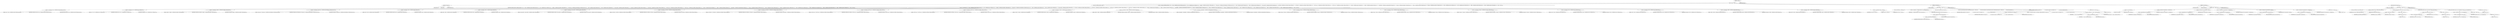 digraph "&lt;global&gt;" {  
"28969" [label = <(METHOD,&lt;global&gt;)<SUB>32</SUB>> ]
"28970" [label = <(BLOCK,&lt;empty&gt;,&lt;empty&gt;)> ]
"28971" [label = <(METHOD,NotConfigured)<SUB>32</SUB>> ]
"28972" [label = <(PARAM,TIFF *)<SUB>32</SUB>> ]
"28973" [label = <(PARAM,int)<SUB>32</SUB>> ]
"28974" [label = <(METHOD_RETURN,int)<SUB>32</SUB>> ]
"28976" [label = <(LOCAL,ANY _TIFFBuiltinCODECS: ANY)<SUB>86</SUB>> ]
"28977" [label = <(&lt;operator&gt;.assignment,_TIFFBuiltinCODECS[] = {\012    {&quot;None&quot;, COMPRESSION_NONE, TIFFInitDumpMode},\012    {&quot;LZW&quot;, COMPRESSION_LZW, TIFFInitLZW},\012    {&quot;PackBits&quot;, COMPRESSION_PACKBITS, TIFFInitPackBits},\012    {&quot;ThunderScan&quot;, COMPRESSION_THUNDERSCAN, TIFFInitThunderScan},\012    {&quot;NeXT&quot;, COMPRESSION_NEXT, TIFFInitNeXT},\012    {&quot;JPEG&quot;, COMPRESSION_JPEG, TIFFInitJPEG},\012    {&quot;Old-style JPEG&quot;, COMPRESSION_OJPEG, TIFFInitOJPEG},\012    {&quot;CCITT RLE&quot;, COMPRESSION_CCITTRLE, TIFFInitCCITTRLE},\012    {&quot;CCITT RLE/W&quot;, COMPRESSION_CCITTRLEW, TIFFInitCCITTRLEW},\012    {&quot;CCITT Group 3&quot;, COMPRESSION_CCITTFAX3, TIFFInitCCITTFax3},\012    {&quot;CCITT Group 4&quot;, COMPRESSION_CCITTFAX4, TIFFInitCCITTFax4},\012    {&quot;ISO JBIG&quot;, COMPRESSION_JBIG, TIFFInitJBIG},\012    {&quot;Deflate&quot;, COMPRESSION_DEFLATE, TIFFInitZIP},\012    {&quot;AdobeDeflate&quot;, COMPRESSION_ADOBE_DEFLATE, TIFFInitZIP},\012    {&quot;PixarLog&quot;, COMPRESSION_PIXARLOG, TIFFInitPixarLog},\012    {&quot;SGILog&quot;, COMPRESSION_SGILOG, TIFFInitSGILog},\012    {&quot;SGILog24&quot;, COMPRESSION_SGILOG24, TIFFInitSGILog},\012    {&quot;LZMA&quot;, COMPRESSION_LZMA, TIFFInitLZMA},\012    {&quot;ZSTD&quot;, COMPRESSION_ZSTD, TIFFInitZSTD},\012    {&quot;WEBP&quot;, COMPRESSION_WEBP, TIFFInitWebP},\012    {&quot;LERC&quot;, COMPRESSION_LERC, TIFFInitLERC},\012    {NULL, 0, NULL}})<SUB>86</SUB>> ]
"28978" [label = <(IDENTIFIER,_TIFFBuiltinCODECS,_TIFFBuiltinCODECS[] = {\012    {&quot;None&quot;, COMPRESSION_NONE, TIFFInitDumpMode},\012    {&quot;LZW&quot;, COMPRESSION_LZW, TIFFInitLZW},\012    {&quot;PackBits&quot;, COMPRESSION_PACKBITS, TIFFInitPackBits},\012    {&quot;ThunderScan&quot;, COMPRESSION_THUNDERSCAN, TIFFInitThunderScan},\012    {&quot;NeXT&quot;, COMPRESSION_NEXT, TIFFInitNeXT},\012    {&quot;JPEG&quot;, COMPRESSION_JPEG, TIFFInitJPEG},\012    {&quot;Old-style JPEG&quot;, COMPRESSION_OJPEG, TIFFInitOJPEG},\012    {&quot;CCITT RLE&quot;, COMPRESSION_CCITTRLE, TIFFInitCCITTRLE},\012    {&quot;CCITT RLE/W&quot;, COMPRESSION_CCITTRLEW, TIFFInitCCITTRLEW},\012    {&quot;CCITT Group 3&quot;, COMPRESSION_CCITTFAX3, TIFFInitCCITTFax3},\012    {&quot;CCITT Group 4&quot;, COMPRESSION_CCITTFAX4, TIFFInitCCITTFax4},\012    {&quot;ISO JBIG&quot;, COMPRESSION_JBIG, TIFFInitJBIG},\012    {&quot;Deflate&quot;, COMPRESSION_DEFLATE, TIFFInitZIP},\012    {&quot;AdobeDeflate&quot;, COMPRESSION_ADOBE_DEFLATE, TIFFInitZIP},\012    {&quot;PixarLog&quot;, COMPRESSION_PIXARLOG, TIFFInitPixarLog},\012    {&quot;SGILog&quot;, COMPRESSION_SGILOG, TIFFInitSGILog},\012    {&quot;SGILog24&quot;, COMPRESSION_SGILOG24, TIFFInitSGILog},\012    {&quot;LZMA&quot;, COMPRESSION_LZMA, TIFFInitLZMA},\012    {&quot;ZSTD&quot;, COMPRESSION_ZSTD, TIFFInitZSTD},\012    {&quot;WEBP&quot;, COMPRESSION_WEBP, TIFFInitWebP},\012    {&quot;LERC&quot;, COMPRESSION_LERC, TIFFInitLERC},\012    {NULL, 0, NULL}})<SUB>86</SUB>> ]
"28979" [label = <(&lt;operator&gt;.arrayInitializer,{\012    {&quot;None&quot;, COMPRESSION_NONE, TIFFInitDumpMode},\012    {&quot;LZW&quot;, COMPRESSION_LZW, TIFFInitLZW},\012    {&quot;PackBits&quot;, COMPRESSION_PACKBITS, TIFFInitPackBits},\012    {&quot;ThunderScan&quot;, COMPRESSION_THUNDERSCAN, TIFFInitThunderScan},\012    {&quot;NeXT&quot;, COMPRESSION_NEXT, TIFFInitNeXT},\012    {&quot;JPEG&quot;, COMPRESSION_JPEG, TIFFInitJPEG},\012    {&quot;Old-style JPEG&quot;, COMPRESSION_OJPEG, TIFFInitOJPEG},\012    {&quot;CCITT RLE&quot;, COMPRESSION_CCITTRLE, TIFFInitCCITTRLE},\012    {&quot;CCITT RLE/W&quot;, COMPRESSION_CCITTRLEW, TIFFInitCCITTRLEW},\012    {&quot;CCITT Group 3&quot;, COMPRESSION_CCITTFAX3, TIFFInitCCITTFax3},\012    {&quot;CCITT Group 4&quot;, COMPRESSION_CCITTFAX4, TIFFInitCCITTFax4},\012    {&quot;ISO JBIG&quot;, COMPRESSION_JBIG, TIFFInitJBIG},\012    {&quot;Deflate&quot;, COMPRESSION_DEFLATE, TIFFInitZIP},\012    {&quot;AdobeDeflate&quot;, COMPRESSION_ADOBE_DEFLATE, TIFFInitZIP},\012    {&quot;PixarLog&quot;, COMPRESSION_PIXARLOG, TIFFInitPixarLog},\012    {&quot;SGILog&quot;, COMPRESSION_SGILOG, TIFFInitSGILog},\012    {&quot;SGILog24&quot;, COMPRESSION_SGILOG24, TIFFInitSGILog},\012    {&quot;LZMA&quot;, COMPRESSION_LZMA, TIFFInitLZMA},\012    {&quot;ZSTD&quot;, COMPRESSION_ZSTD, TIFFInitZSTD},\012    {&quot;WEBP&quot;, COMPRESSION_WEBP, TIFFInitWebP},\012    {&quot;LERC&quot;, COMPRESSION_LERC, TIFFInitLERC},\012    {NULL, 0, NULL}})<SUB>86</SUB>> ]
"28980" [label = <(&lt;operator&gt;.arrayInitializer,{&quot;None&quot;, COMPRESSION_NONE, TIFFInitDumpMode})<SUB>87</SUB>> ]
"28981" [label = <(LITERAL,&quot;None&quot;,{&quot;None&quot;, COMPRESSION_NONE, TIFFInitDumpMode})<SUB>87</SUB>> ]
"28982" [label = <(IDENTIFIER,COMPRESSION_NONE,{&quot;None&quot;, COMPRESSION_NONE, TIFFInitDumpMode})<SUB>87</SUB>> ]
"28983" [label = <(IDENTIFIER,TIFFInitDumpMode,{&quot;None&quot;, COMPRESSION_NONE, TIFFInitDumpMode})<SUB>87</SUB>> ]
"28984" [label = <(&lt;operator&gt;.arrayInitializer,{&quot;LZW&quot;, COMPRESSION_LZW, TIFFInitLZW})<SUB>88</SUB>> ]
"28985" [label = <(LITERAL,&quot;LZW&quot;,{&quot;LZW&quot;, COMPRESSION_LZW, TIFFInitLZW})<SUB>88</SUB>> ]
"28986" [label = <(IDENTIFIER,COMPRESSION_LZW,{&quot;LZW&quot;, COMPRESSION_LZW, TIFFInitLZW})<SUB>88</SUB>> ]
"28987" [label = <(IDENTIFIER,NotConfigured,{&quot;LZW&quot;, COMPRESSION_LZW, TIFFInitLZW})<SUB>88</SUB>> ]
"28988" [label = <(&lt;operator&gt;.arrayInitializer,{&quot;PackBits&quot;, COMPRESSION_PACKBITS, TIFFInitPackBits})<SUB>89</SUB>> ]
"28989" [label = <(LITERAL,&quot;PackBits&quot;,{&quot;PackBits&quot;, COMPRESSION_PACKBITS, TIFFInitPackBits})<SUB>89</SUB>> ]
"28990" [label = <(IDENTIFIER,COMPRESSION_PACKBITS,{&quot;PackBits&quot;, COMPRESSION_PACKBITS, TIFFInitPackBits})<SUB>89</SUB>> ]
"28991" [label = <(IDENTIFIER,NotConfigured,{&quot;PackBits&quot;, COMPRESSION_PACKBITS, TIFFInitPackBits})<SUB>89</SUB>> ]
"28992" [label = <(&lt;operator&gt;.arrayInitializer,{&quot;ThunderScan&quot;, COMPRESSION_THUNDERSCAN, TIFFInitThunderScan})<SUB>90</SUB>> ]
"28993" [label = <(LITERAL,&quot;ThunderScan&quot;,{&quot;ThunderScan&quot;, COMPRESSION_THUNDERSCAN, TIFFInitThunderScan})<SUB>90</SUB>> ]
"28994" [label = <(IDENTIFIER,COMPRESSION_THUNDERSCAN,{&quot;ThunderScan&quot;, COMPRESSION_THUNDERSCAN, TIFFInitThunderScan})<SUB>90</SUB>> ]
"28995" [label = <(IDENTIFIER,NotConfigured,{&quot;ThunderScan&quot;, COMPRESSION_THUNDERSCAN, TIFFInitThunderScan})<SUB>90</SUB>> ]
"28996" [label = <(&lt;operator&gt;.arrayInitializer,{&quot;NeXT&quot;, COMPRESSION_NEXT, TIFFInitNeXT})<SUB>91</SUB>> ]
"28997" [label = <(LITERAL,&quot;NeXT&quot;,{&quot;NeXT&quot;, COMPRESSION_NEXT, TIFFInitNeXT})<SUB>91</SUB>> ]
"28998" [label = <(IDENTIFIER,COMPRESSION_NEXT,{&quot;NeXT&quot;, COMPRESSION_NEXT, TIFFInitNeXT})<SUB>91</SUB>> ]
"28999" [label = <(IDENTIFIER,NotConfigured,{&quot;NeXT&quot;, COMPRESSION_NEXT, TIFFInitNeXT})<SUB>91</SUB>> ]
"29000" [label = <(&lt;operator&gt;.arrayInitializer,{&quot;JPEG&quot;, COMPRESSION_JPEG, TIFFInitJPEG})<SUB>92</SUB>> ]
"29001" [label = <(LITERAL,&quot;JPEG&quot;,{&quot;JPEG&quot;, COMPRESSION_JPEG, TIFFInitJPEG})<SUB>92</SUB>> ]
"29002" [label = <(IDENTIFIER,COMPRESSION_JPEG,{&quot;JPEG&quot;, COMPRESSION_JPEG, TIFFInitJPEG})<SUB>92</SUB>> ]
"29003" [label = <(IDENTIFIER,NotConfigured,{&quot;JPEG&quot;, COMPRESSION_JPEG, TIFFInitJPEG})<SUB>92</SUB>> ]
"29004" [label = <(&lt;operator&gt;.arrayInitializer,{&quot;Old-style JPEG&quot;, COMPRESSION_OJPEG, TIFFInitOJPEG})<SUB>93</SUB>> ]
"29005" [label = <(LITERAL,&quot;Old-style JPEG&quot;,{&quot;Old-style JPEG&quot;, COMPRESSION_OJPEG, TIFFInitOJPEG})<SUB>93</SUB>> ]
"29006" [label = <(IDENTIFIER,COMPRESSION_OJPEG,{&quot;Old-style JPEG&quot;, COMPRESSION_OJPEG, TIFFInitOJPEG})<SUB>93</SUB>> ]
"29007" [label = <(IDENTIFIER,NotConfigured,{&quot;Old-style JPEG&quot;, COMPRESSION_OJPEG, TIFFInitOJPEG})<SUB>93</SUB>> ]
"29008" [label = <(&lt;operator&gt;.arrayInitializer,{&quot;CCITT RLE&quot;, COMPRESSION_CCITTRLE, TIFFInitCCITTRLE})<SUB>94</SUB>> ]
"29009" [label = <(LITERAL,&quot;CCITT RLE&quot;,{&quot;CCITT RLE&quot;, COMPRESSION_CCITTRLE, TIFFInitCCITTRLE})<SUB>94</SUB>> ]
"29010" [label = <(IDENTIFIER,COMPRESSION_CCITTRLE,{&quot;CCITT RLE&quot;, COMPRESSION_CCITTRLE, TIFFInitCCITTRLE})<SUB>94</SUB>> ]
"29011" [label = <(IDENTIFIER,NotConfigured,{&quot;CCITT RLE&quot;, COMPRESSION_CCITTRLE, TIFFInitCCITTRLE})<SUB>94</SUB>> ]
"29012" [label = <(&lt;operator&gt;.arrayInitializer,{&quot;CCITT RLE/W&quot;, COMPRESSION_CCITTRLEW, TIFFInitCCITTRLEW})<SUB>95</SUB>> ]
"29013" [label = <(LITERAL,&quot;CCITT RLE/W&quot;,{&quot;CCITT RLE/W&quot;, COMPRESSION_CCITTRLEW, TIFFInitCCITTRLEW})<SUB>95</SUB>> ]
"29014" [label = <(IDENTIFIER,COMPRESSION_CCITTRLEW,{&quot;CCITT RLE/W&quot;, COMPRESSION_CCITTRLEW, TIFFInitCCITTRLEW})<SUB>95</SUB>> ]
"29015" [label = <(IDENTIFIER,NotConfigured,{&quot;CCITT RLE/W&quot;, COMPRESSION_CCITTRLEW, TIFFInitCCITTRLEW})<SUB>95</SUB>> ]
"29016" [label = <(&lt;operator&gt;.arrayInitializer,{&quot;CCITT Group 3&quot;, COMPRESSION_CCITTFAX3, TIFFInitCCITTFax3})<SUB>96</SUB>> ]
"29017" [label = <(LITERAL,&quot;CCITT Group 3&quot;,{&quot;CCITT Group 3&quot;, COMPRESSION_CCITTFAX3, TIFFInitCCITTFax3})<SUB>96</SUB>> ]
"29018" [label = <(IDENTIFIER,COMPRESSION_CCITTFAX3,{&quot;CCITT Group 3&quot;, COMPRESSION_CCITTFAX3, TIFFInitCCITTFax3})<SUB>96</SUB>> ]
"29019" [label = <(IDENTIFIER,NotConfigured,{&quot;CCITT Group 3&quot;, COMPRESSION_CCITTFAX3, TIFFInitCCITTFax3})<SUB>96</SUB>> ]
"29020" [label = <(&lt;operator&gt;.arrayInitializer,{&quot;CCITT Group 4&quot;, COMPRESSION_CCITTFAX4, TIFFInitCCITTFax4})<SUB>97</SUB>> ]
"29021" [label = <(LITERAL,&quot;CCITT Group 4&quot;,{&quot;CCITT Group 4&quot;, COMPRESSION_CCITTFAX4, TIFFInitCCITTFax4})<SUB>97</SUB>> ]
"29022" [label = <(IDENTIFIER,COMPRESSION_CCITTFAX4,{&quot;CCITT Group 4&quot;, COMPRESSION_CCITTFAX4, TIFFInitCCITTFax4})<SUB>97</SUB>> ]
"29023" [label = <(IDENTIFIER,NotConfigured,{&quot;CCITT Group 4&quot;, COMPRESSION_CCITTFAX4, TIFFInitCCITTFax4})<SUB>97</SUB>> ]
"29024" [label = <(&lt;operator&gt;.arrayInitializer,{&quot;ISO JBIG&quot;, COMPRESSION_JBIG, TIFFInitJBIG})<SUB>98</SUB>> ]
"29025" [label = <(LITERAL,&quot;ISO JBIG&quot;,{&quot;ISO JBIG&quot;, COMPRESSION_JBIG, TIFFInitJBIG})<SUB>98</SUB>> ]
"29026" [label = <(IDENTIFIER,COMPRESSION_JBIG,{&quot;ISO JBIG&quot;, COMPRESSION_JBIG, TIFFInitJBIG})<SUB>98</SUB>> ]
"29027" [label = <(IDENTIFIER,NotConfigured,{&quot;ISO JBIG&quot;, COMPRESSION_JBIG, TIFFInitJBIG})<SUB>98</SUB>> ]
"29028" [label = <(&lt;operator&gt;.arrayInitializer,{&quot;Deflate&quot;, COMPRESSION_DEFLATE, TIFFInitZIP})<SUB>99</SUB>> ]
"29029" [label = <(LITERAL,&quot;Deflate&quot;,{&quot;Deflate&quot;, COMPRESSION_DEFLATE, TIFFInitZIP})<SUB>99</SUB>> ]
"29030" [label = <(IDENTIFIER,COMPRESSION_DEFLATE,{&quot;Deflate&quot;, COMPRESSION_DEFLATE, TIFFInitZIP})<SUB>99</SUB>> ]
"29031" [label = <(IDENTIFIER,NotConfigured,{&quot;Deflate&quot;, COMPRESSION_DEFLATE, TIFFInitZIP})<SUB>99</SUB>> ]
"29032" [label = <(&lt;operator&gt;.arrayInitializer,{&quot;AdobeDeflate&quot;, COMPRESSION_ADOBE_DEFLATE, TIFFInitZIP})<SUB>100</SUB>> ]
"29033" [label = <(LITERAL,&quot;AdobeDeflate&quot;,{&quot;AdobeDeflate&quot;, COMPRESSION_ADOBE_DEFLATE, TIFFInitZIP})<SUB>100</SUB>> ]
"29034" [label = <(IDENTIFIER,COMPRESSION_ADOBE_DEFLATE,{&quot;AdobeDeflate&quot;, COMPRESSION_ADOBE_DEFLATE, TIFFInitZIP})<SUB>100</SUB>> ]
"29035" [label = <(IDENTIFIER,NotConfigured,{&quot;AdobeDeflate&quot;, COMPRESSION_ADOBE_DEFLATE, TIFFInitZIP})<SUB>100</SUB>> ]
"29036" [label = <(&lt;operator&gt;.arrayInitializer,{&quot;PixarLog&quot;, COMPRESSION_PIXARLOG, TIFFInitPixarLog})<SUB>101</SUB>> ]
"29037" [label = <(LITERAL,&quot;PixarLog&quot;,{&quot;PixarLog&quot;, COMPRESSION_PIXARLOG, TIFFInitPixarLog})<SUB>101</SUB>> ]
"29038" [label = <(IDENTIFIER,COMPRESSION_PIXARLOG,{&quot;PixarLog&quot;, COMPRESSION_PIXARLOG, TIFFInitPixarLog})<SUB>101</SUB>> ]
"29039" [label = <(IDENTIFIER,NotConfigured,{&quot;PixarLog&quot;, COMPRESSION_PIXARLOG, TIFFInitPixarLog})<SUB>101</SUB>> ]
"29040" [label = <(&lt;operator&gt;.arrayInitializer,{&quot;SGILog&quot;, COMPRESSION_SGILOG, TIFFInitSGILog})<SUB>102</SUB>> ]
"29041" [label = <(LITERAL,&quot;SGILog&quot;,{&quot;SGILog&quot;, COMPRESSION_SGILOG, TIFFInitSGILog})<SUB>102</SUB>> ]
"29042" [label = <(IDENTIFIER,COMPRESSION_SGILOG,{&quot;SGILog&quot;, COMPRESSION_SGILOG, TIFFInitSGILog})<SUB>102</SUB>> ]
"29043" [label = <(IDENTIFIER,NotConfigured,{&quot;SGILog&quot;, COMPRESSION_SGILOG, TIFFInitSGILog})<SUB>102</SUB>> ]
"29044" [label = <(&lt;operator&gt;.arrayInitializer,{&quot;SGILog24&quot;, COMPRESSION_SGILOG24, TIFFInitSGILog})<SUB>103</SUB>> ]
"29045" [label = <(LITERAL,&quot;SGILog24&quot;,{&quot;SGILog24&quot;, COMPRESSION_SGILOG24, TIFFInitSGILog})<SUB>103</SUB>> ]
"29046" [label = <(IDENTIFIER,COMPRESSION_SGILOG24,{&quot;SGILog24&quot;, COMPRESSION_SGILOG24, TIFFInitSGILog})<SUB>103</SUB>> ]
"29047" [label = <(IDENTIFIER,NotConfigured,{&quot;SGILog24&quot;, COMPRESSION_SGILOG24, TIFFInitSGILog})<SUB>103</SUB>> ]
"29048" [label = <(&lt;operator&gt;.arrayInitializer,{&quot;LZMA&quot;, COMPRESSION_LZMA, TIFFInitLZMA})<SUB>104</SUB>> ]
"29049" [label = <(LITERAL,&quot;LZMA&quot;,{&quot;LZMA&quot;, COMPRESSION_LZMA, TIFFInitLZMA})<SUB>104</SUB>> ]
"29050" [label = <(IDENTIFIER,COMPRESSION_LZMA,{&quot;LZMA&quot;, COMPRESSION_LZMA, TIFFInitLZMA})<SUB>104</SUB>> ]
"29051" [label = <(IDENTIFIER,NotConfigured,{&quot;LZMA&quot;, COMPRESSION_LZMA, TIFFInitLZMA})<SUB>104</SUB>> ]
"29052" [label = <(&lt;operator&gt;.arrayInitializer,{&quot;ZSTD&quot;, COMPRESSION_ZSTD, TIFFInitZSTD})<SUB>105</SUB>> ]
"29053" [label = <(LITERAL,&quot;ZSTD&quot;,{&quot;ZSTD&quot;, COMPRESSION_ZSTD, TIFFInitZSTD})<SUB>105</SUB>> ]
"29054" [label = <(IDENTIFIER,COMPRESSION_ZSTD,{&quot;ZSTD&quot;, COMPRESSION_ZSTD, TIFFInitZSTD})<SUB>105</SUB>> ]
"29055" [label = <(IDENTIFIER,NotConfigured,{&quot;ZSTD&quot;, COMPRESSION_ZSTD, TIFFInitZSTD})<SUB>105</SUB>> ]
"29056" [label = <(&lt;operator&gt;.arrayInitializer,{&quot;WEBP&quot;, COMPRESSION_WEBP, TIFFInitWebP})<SUB>106</SUB>> ]
"29057" [label = <(LITERAL,&quot;WEBP&quot;,{&quot;WEBP&quot;, COMPRESSION_WEBP, TIFFInitWebP})<SUB>106</SUB>> ]
"29058" [label = <(IDENTIFIER,COMPRESSION_WEBP,{&quot;WEBP&quot;, COMPRESSION_WEBP, TIFFInitWebP})<SUB>106</SUB>> ]
"29059" [label = <(IDENTIFIER,NotConfigured,{&quot;WEBP&quot;, COMPRESSION_WEBP, TIFFInitWebP})<SUB>106</SUB>> ]
"29060" [label = <(&lt;operator&gt;.arrayInitializer,{&quot;LERC&quot;, COMPRESSION_LERC, TIFFInitLERC})<SUB>107</SUB>> ]
"29061" [label = <(LITERAL,&quot;LERC&quot;,{&quot;LERC&quot;, COMPRESSION_LERC, TIFFInitLERC})<SUB>107</SUB>> ]
"29062" [label = <(IDENTIFIER,COMPRESSION_LERC,{&quot;LERC&quot;, COMPRESSION_LERC, TIFFInitLERC})<SUB>107</SUB>> ]
"29063" [label = <(IDENTIFIER,NotConfigured,{&quot;LERC&quot;, COMPRESSION_LERC, TIFFInitLERC})<SUB>107</SUB>> ]
"29064" [label = <(&lt;operator&gt;.arrayInitializer,{NULL, 0, NULL})<SUB>108</SUB>> ]
"29065" [label = <(IDENTIFIER,NULL,{NULL, 0, NULL})<SUB>108</SUB>> ]
"29066" [label = <(LITERAL,0,{NULL, 0, NULL})<SUB>108</SUB>> ]
"29067" [label = <(IDENTIFIER,NULL,{NULL, 0, NULL})<SUB>108</SUB>> ]
"29068" [label = <(METHOD,_notConfigured)<SUB>110</SUB>> ]
"29069" [label = <(PARAM,TIFF *tif)<SUB>110</SUB>> ]
"29070" [label = <(BLOCK,&lt;empty&gt;,&lt;empty&gt;)<SUB>111</SUB>> ]
"29071" [label = <(LOCAL,const TIFFCodec* c: TIFFCodec)<SUB>112</SUB>> ]
"29072" [label = <(&lt;operator&gt;.assignment,*c = TIFFFindCODEC(tif-&gt;tif_dir.td_compression))<SUB>112</SUB>> ]
"29073" [label = <(IDENTIFIER,c,*c = TIFFFindCODEC(tif-&gt;tif_dir.td_compression))<SUB>112</SUB>> ]
"29074" [label = <(TIFFFindCODEC,TIFFFindCODEC(tif-&gt;tif_dir.td_compression))<SUB>112</SUB>> ]
"29075" [label = <(&lt;operator&gt;.fieldAccess,tif-&gt;tif_dir.td_compression)<SUB>112</SUB>> ]
"29076" [label = <(&lt;operator&gt;.indirectFieldAccess,tif-&gt;tif_dir)<SUB>112</SUB>> ]
"29077" [label = <(IDENTIFIER,tif,TIFFFindCODEC(tif-&gt;tif_dir.td_compression))<SUB>112</SUB>> ]
"29078" [label = <(FIELD_IDENTIFIER,tif_dir,tif_dir)<SUB>112</SUB>> ]
"29079" [label = <(FIELD_IDENTIFIER,td_compression,td_compression)<SUB>112</SUB>> ]
"29080" [label = <(LOCAL,char[20] compression_code: char[20])<SUB>113</SUB>> ]
"29081" [label = <(UNKNOWN,snprintf(compression_code, sizeof(compression_code), &quot;%&quot; PRIu16,\012             tif-&gt;tif_dir.td_compression);,snprintf(compression_code, sizeof(compression_code), &quot;%&quot; PRIu16,\012             tif-&gt;tif_dir.td_compression);)<SUB>115</SUB>> ]
"29082" [label = <(TIFFErrorExtR,TIFFErrorExtR(tif, tif-&gt;tif_name,\012                  &quot;%s compression support is not configured&quot;,\012                  c ? c-&gt;name : compression_code))<SUB>117</SUB>> ]
"29083" [label = <(IDENTIFIER,tif,TIFFErrorExtR(tif, tif-&gt;tif_name,\012                  &quot;%s compression support is not configured&quot;,\012                  c ? c-&gt;name : compression_code))<SUB>117</SUB>> ]
"29084" [label = <(&lt;operator&gt;.indirectFieldAccess,tif-&gt;tif_name)<SUB>117</SUB>> ]
"29085" [label = <(IDENTIFIER,tif,TIFFErrorExtR(tif, tif-&gt;tif_name,\012                  &quot;%s compression support is not configured&quot;,\012                  c ? c-&gt;name : compression_code))<SUB>117</SUB>> ]
"29086" [label = <(FIELD_IDENTIFIER,tif_name,tif_name)<SUB>117</SUB>> ]
"29087" [label = <(LITERAL,&quot;%s compression support is not configured&quot;,TIFFErrorExtR(tif, tif-&gt;tif_name,\012                  &quot;%s compression support is not configured&quot;,\012                  c ? c-&gt;name : compression_code))<SUB>118</SUB>> ]
"29088" [label = <(&lt;operator&gt;.conditional,c ? c-&gt;name : compression_code)<SUB>119</SUB>> ]
"29089" [label = <(IDENTIFIER,c,c ? c-&gt;name : compression_code)<SUB>119</SUB>> ]
"29090" [label = <(&lt;operator&gt;.indirectFieldAccess,c-&gt;name)<SUB>119</SUB>> ]
"29091" [label = <(IDENTIFIER,c,c ? c-&gt;name : compression_code)<SUB>119</SUB>> ]
"29092" [label = <(FIELD_IDENTIFIER,name,name)<SUB>119</SUB>> ]
"29093" [label = <(IDENTIFIER,compression_code,c ? c-&gt;name : compression_code)<SUB>119</SUB>> ]
"29094" [label = <(RETURN,return (0);,return (0);)<SUB>120</SUB>> ]
"29095" [label = <(LITERAL,0,return (0);)<SUB>120</SUB>> ]
"29096" [label = <(METHOD_RETURN,int)<SUB>110</SUB>> ]
"29098" [label = <(METHOD,NotConfigured)<SUB>123</SUB>> ]
"29099" [label = <(PARAM,TIFF *tif)<SUB>123</SUB>> ]
"29100" [label = <(PARAM,int scheme)<SUB>123</SUB>> ]
"29101" [label = <(BLOCK,&lt;empty&gt;,&lt;empty&gt;)<SUB>124</SUB>> ]
"29102" [label = <(&lt;operator&gt;.cast,(void)scheme)<SUB>125</SUB>> ]
"29103" [label = <(UNKNOWN,void,void)<SUB>125</SUB>> ]
"29104" [label = <(IDENTIFIER,scheme,(void)scheme)<SUB>125</SUB>> ]
"29105" [label = <(&lt;operator&gt;.assignment,tif-&gt;tif_fixuptags = _notConfigured)<SUB>127</SUB>> ]
"29106" [label = <(&lt;operator&gt;.indirectFieldAccess,tif-&gt;tif_fixuptags)<SUB>127</SUB>> ]
"29107" [label = <(IDENTIFIER,tif,tif-&gt;tif_fixuptags = _notConfigured)<SUB>127</SUB>> ]
"29108" [label = <(FIELD_IDENTIFIER,tif_fixuptags,tif_fixuptags)<SUB>127</SUB>> ]
"29109" [label = <(IDENTIFIER,_notConfigured,tif-&gt;tif_fixuptags = _notConfigured)<SUB>127</SUB>> ]
"29110" [label = <(&lt;operator&gt;.assignment,tif-&gt;tif_decodestatus = FALSE)<SUB>128</SUB>> ]
"29111" [label = <(&lt;operator&gt;.indirectFieldAccess,tif-&gt;tif_decodestatus)<SUB>128</SUB>> ]
"29112" [label = <(IDENTIFIER,tif,tif-&gt;tif_decodestatus = FALSE)<SUB>128</SUB>> ]
"29113" [label = <(FIELD_IDENTIFIER,tif_decodestatus,tif_decodestatus)<SUB>128</SUB>> ]
"29114" [label = <(IDENTIFIER,FALSE,tif-&gt;tif_decodestatus = FALSE)<SUB>128</SUB>> ]
"29115" [label = <(&lt;operator&gt;.assignment,tif-&gt;tif_setupdecode = _notConfigured)<SUB>129</SUB>> ]
"29116" [label = <(&lt;operator&gt;.indirectFieldAccess,tif-&gt;tif_setupdecode)<SUB>129</SUB>> ]
"29117" [label = <(IDENTIFIER,tif,tif-&gt;tif_setupdecode = _notConfigured)<SUB>129</SUB>> ]
"29118" [label = <(FIELD_IDENTIFIER,tif_setupdecode,tif_setupdecode)<SUB>129</SUB>> ]
"29119" [label = <(IDENTIFIER,_notConfigured,tif-&gt;tif_setupdecode = _notConfigured)<SUB>129</SUB>> ]
"29120" [label = <(&lt;operator&gt;.assignment,tif-&gt;tif_encodestatus = FALSE)<SUB>130</SUB>> ]
"29121" [label = <(&lt;operator&gt;.indirectFieldAccess,tif-&gt;tif_encodestatus)<SUB>130</SUB>> ]
"29122" [label = <(IDENTIFIER,tif,tif-&gt;tif_encodestatus = FALSE)<SUB>130</SUB>> ]
"29123" [label = <(FIELD_IDENTIFIER,tif_encodestatus,tif_encodestatus)<SUB>130</SUB>> ]
"29124" [label = <(IDENTIFIER,FALSE,tif-&gt;tif_encodestatus = FALSE)<SUB>130</SUB>> ]
"29125" [label = <(&lt;operator&gt;.assignment,tif-&gt;tif_setupencode = _notConfigured)<SUB>131</SUB>> ]
"29126" [label = <(&lt;operator&gt;.indirectFieldAccess,tif-&gt;tif_setupencode)<SUB>131</SUB>> ]
"29127" [label = <(IDENTIFIER,tif,tif-&gt;tif_setupencode = _notConfigured)<SUB>131</SUB>> ]
"29128" [label = <(FIELD_IDENTIFIER,tif_setupencode,tif_setupencode)<SUB>131</SUB>> ]
"29129" [label = <(IDENTIFIER,_notConfigured,tif-&gt;tif_setupencode = _notConfigured)<SUB>131</SUB>> ]
"29130" [label = <(RETURN,return (1);,return (1);)<SUB>132</SUB>> ]
"29131" [label = <(LITERAL,1,return (1);)<SUB>132</SUB>> ]
"29132" [label = <(METHOD_RETURN,int)<SUB>123</SUB>> ]
"29134" [label = <(METHOD,TIFFIsCODECConfigured)<SUB>146</SUB>> ]
"29135" [label = <(PARAM,uint16_t scheme)<SUB>146</SUB>> ]
"29136" [label = <(BLOCK,&lt;empty&gt;,&lt;empty&gt;)<SUB>147</SUB>> ]
"29137" [label = <(LOCAL,const TIFFCodec* codec: TIFFCodec)<SUB>148</SUB>> ]
"29138" [label = <(&lt;operator&gt;.assignment,*codec = TIFFFindCODEC(scheme))<SUB>148</SUB>> ]
"29139" [label = <(IDENTIFIER,codec,*codec = TIFFFindCODEC(scheme))<SUB>148</SUB>> ]
"29140" [label = <(TIFFFindCODEC,TIFFFindCODEC(scheme))<SUB>148</SUB>> ]
"29141" [label = <(IDENTIFIER,scheme,TIFFFindCODEC(scheme))<SUB>148</SUB>> ]
"29142" [label = <(CONTROL_STRUCTURE,if (codec == NULL),if (codec == NULL))<SUB>150</SUB>> ]
"29143" [label = <(&lt;operator&gt;.equals,codec == NULL)<SUB>150</SUB>> ]
"29144" [label = <(IDENTIFIER,codec,codec == NULL)<SUB>150</SUB>> ]
"29145" [label = <(IDENTIFIER,NULL,codec == NULL)<SUB>150</SUB>> ]
"29146" [label = <(BLOCK,&lt;empty&gt;,&lt;empty&gt;)<SUB>151</SUB>> ]
"29147" [label = <(RETURN,return 0;,return 0;)<SUB>152</SUB>> ]
"29148" [label = <(LITERAL,0,return 0;)<SUB>152</SUB>> ]
"29149" [label = <(CONTROL_STRUCTURE,if (codec-&gt;init == NULL),if (codec-&gt;init == NULL))<SUB>154</SUB>> ]
"29150" [label = <(&lt;operator&gt;.equals,codec-&gt;init == NULL)<SUB>154</SUB>> ]
"29151" [label = <(&lt;operator&gt;.indirectFieldAccess,codec-&gt;init)<SUB>154</SUB>> ]
"29152" [label = <(IDENTIFIER,codec,codec-&gt;init == NULL)<SUB>154</SUB>> ]
"29153" [label = <(FIELD_IDENTIFIER,init,init)<SUB>154</SUB>> ]
"29154" [label = <(IDENTIFIER,NULL,codec-&gt;init == NULL)<SUB>154</SUB>> ]
"29155" [label = <(BLOCK,&lt;empty&gt;,&lt;empty&gt;)<SUB>155</SUB>> ]
"29156" [label = <(RETURN,return 0;,return 0;)<SUB>156</SUB>> ]
"29157" [label = <(LITERAL,0,return 0;)<SUB>156</SUB>> ]
"29158" [label = <(CONTROL_STRUCTURE,if (codec-&gt;init != NotConfigured),if (codec-&gt;init != NotConfigured))<SUB>158</SUB>> ]
"29159" [label = <(&lt;operator&gt;.notEquals,codec-&gt;init != NotConfigured)<SUB>158</SUB>> ]
"29160" [label = <(&lt;operator&gt;.indirectFieldAccess,codec-&gt;init)<SUB>158</SUB>> ]
"29161" [label = <(IDENTIFIER,codec,codec-&gt;init != NotConfigured)<SUB>158</SUB>> ]
"29162" [label = <(FIELD_IDENTIFIER,init,init)<SUB>158</SUB>> ]
"29163" [label = <(IDENTIFIER,NotConfigured,codec-&gt;init != NotConfigured)<SUB>158</SUB>> ]
"29164" [label = <(BLOCK,&lt;empty&gt;,&lt;empty&gt;)<SUB>159</SUB>> ]
"29165" [label = <(RETURN,return 1;,return 1;)<SUB>160</SUB>> ]
"29166" [label = <(LITERAL,1,return 1;)<SUB>160</SUB>> ]
"29167" [label = <(RETURN,return 0;,return 0;)<SUB>162</SUB>> ]
"29168" [label = <(LITERAL,0,return 0;)<SUB>162</SUB>> ]
"29169" [label = <(METHOD_RETURN,int)<SUB>146</SUB>> ]
"29171" [label = <(METHOD_RETURN,ANY)> ]
  "28969" -> "28970" 
  "28969" -> "29171" 
  "28970" -> "28971" 
  "28970" -> "28976" 
  "28970" -> "28977" 
  "28970" -> "29068" 
  "28970" -> "29098" 
  "28970" -> "29134" 
  "28971" -> "28972" 
  "28971" -> "28973" 
  "28971" -> "28974" 
  "28977" -> "28978" 
  "28977" -> "28979" 
  "28979" -> "28980" 
  "28979" -> "28984" 
  "28979" -> "28988" 
  "28979" -> "28992" 
  "28979" -> "28996" 
  "28979" -> "29000" 
  "28979" -> "29004" 
  "28979" -> "29008" 
  "28979" -> "29012" 
  "28979" -> "29016" 
  "28979" -> "29020" 
  "28979" -> "29024" 
  "28979" -> "29028" 
  "28979" -> "29032" 
  "28979" -> "29036" 
  "28979" -> "29040" 
  "28979" -> "29044" 
  "28979" -> "29048" 
  "28979" -> "29052" 
  "28979" -> "29056" 
  "28979" -> "29060" 
  "28979" -> "29064" 
  "28980" -> "28981" 
  "28980" -> "28982" 
  "28980" -> "28983" 
  "28984" -> "28985" 
  "28984" -> "28986" 
  "28984" -> "28987" 
  "28988" -> "28989" 
  "28988" -> "28990" 
  "28988" -> "28991" 
  "28992" -> "28993" 
  "28992" -> "28994" 
  "28992" -> "28995" 
  "28996" -> "28997" 
  "28996" -> "28998" 
  "28996" -> "28999" 
  "29000" -> "29001" 
  "29000" -> "29002" 
  "29000" -> "29003" 
  "29004" -> "29005" 
  "29004" -> "29006" 
  "29004" -> "29007" 
  "29008" -> "29009" 
  "29008" -> "29010" 
  "29008" -> "29011" 
  "29012" -> "29013" 
  "29012" -> "29014" 
  "29012" -> "29015" 
  "29016" -> "29017" 
  "29016" -> "29018" 
  "29016" -> "29019" 
  "29020" -> "29021" 
  "29020" -> "29022" 
  "29020" -> "29023" 
  "29024" -> "29025" 
  "29024" -> "29026" 
  "29024" -> "29027" 
  "29028" -> "29029" 
  "29028" -> "29030" 
  "29028" -> "29031" 
  "29032" -> "29033" 
  "29032" -> "29034" 
  "29032" -> "29035" 
  "29036" -> "29037" 
  "29036" -> "29038" 
  "29036" -> "29039" 
  "29040" -> "29041" 
  "29040" -> "29042" 
  "29040" -> "29043" 
  "29044" -> "29045" 
  "29044" -> "29046" 
  "29044" -> "29047" 
  "29048" -> "29049" 
  "29048" -> "29050" 
  "29048" -> "29051" 
  "29052" -> "29053" 
  "29052" -> "29054" 
  "29052" -> "29055" 
  "29056" -> "29057" 
  "29056" -> "29058" 
  "29056" -> "29059" 
  "29060" -> "29061" 
  "29060" -> "29062" 
  "29060" -> "29063" 
  "29064" -> "29065" 
  "29064" -> "29066" 
  "29064" -> "29067" 
  "29068" -> "29069" 
  "29068" -> "29070" 
  "29068" -> "29096" 
  "29070" -> "29071" 
  "29070" -> "29072" 
  "29070" -> "29080" 
  "29070" -> "29081" 
  "29070" -> "29082" 
  "29070" -> "29094" 
  "29072" -> "29073" 
  "29072" -> "29074" 
  "29074" -> "29075" 
  "29075" -> "29076" 
  "29075" -> "29079" 
  "29076" -> "29077" 
  "29076" -> "29078" 
  "29082" -> "29083" 
  "29082" -> "29084" 
  "29082" -> "29087" 
  "29082" -> "29088" 
  "29084" -> "29085" 
  "29084" -> "29086" 
  "29088" -> "29089" 
  "29088" -> "29090" 
  "29088" -> "29093" 
  "29090" -> "29091" 
  "29090" -> "29092" 
  "29094" -> "29095" 
  "29098" -> "29099" 
  "29098" -> "29100" 
  "29098" -> "29101" 
  "29098" -> "29132" 
  "29101" -> "29102" 
  "29101" -> "29105" 
  "29101" -> "29110" 
  "29101" -> "29115" 
  "29101" -> "29120" 
  "29101" -> "29125" 
  "29101" -> "29130" 
  "29102" -> "29103" 
  "29102" -> "29104" 
  "29105" -> "29106" 
  "29105" -> "29109" 
  "29106" -> "29107" 
  "29106" -> "29108" 
  "29110" -> "29111" 
  "29110" -> "29114" 
  "29111" -> "29112" 
  "29111" -> "29113" 
  "29115" -> "29116" 
  "29115" -> "29119" 
  "29116" -> "29117" 
  "29116" -> "29118" 
  "29120" -> "29121" 
  "29120" -> "29124" 
  "29121" -> "29122" 
  "29121" -> "29123" 
  "29125" -> "29126" 
  "29125" -> "29129" 
  "29126" -> "29127" 
  "29126" -> "29128" 
  "29130" -> "29131" 
  "29134" -> "29135" 
  "29134" -> "29136" 
  "29134" -> "29169" 
  "29136" -> "29137" 
  "29136" -> "29138" 
  "29136" -> "29142" 
  "29136" -> "29149" 
  "29136" -> "29158" 
  "29136" -> "29167" 
  "29138" -> "29139" 
  "29138" -> "29140" 
  "29140" -> "29141" 
  "29142" -> "29143" 
  "29142" -> "29146" 
  "29143" -> "29144" 
  "29143" -> "29145" 
  "29146" -> "29147" 
  "29147" -> "29148" 
  "29149" -> "29150" 
  "29149" -> "29155" 
  "29150" -> "29151" 
  "29150" -> "29154" 
  "29151" -> "29152" 
  "29151" -> "29153" 
  "29155" -> "29156" 
  "29156" -> "29157" 
  "29158" -> "29159" 
  "29158" -> "29164" 
  "29159" -> "29160" 
  "29159" -> "29163" 
  "29160" -> "29161" 
  "29160" -> "29162" 
  "29164" -> "29165" 
  "29165" -> "29166" 
  "29167" -> "29168" 
}
